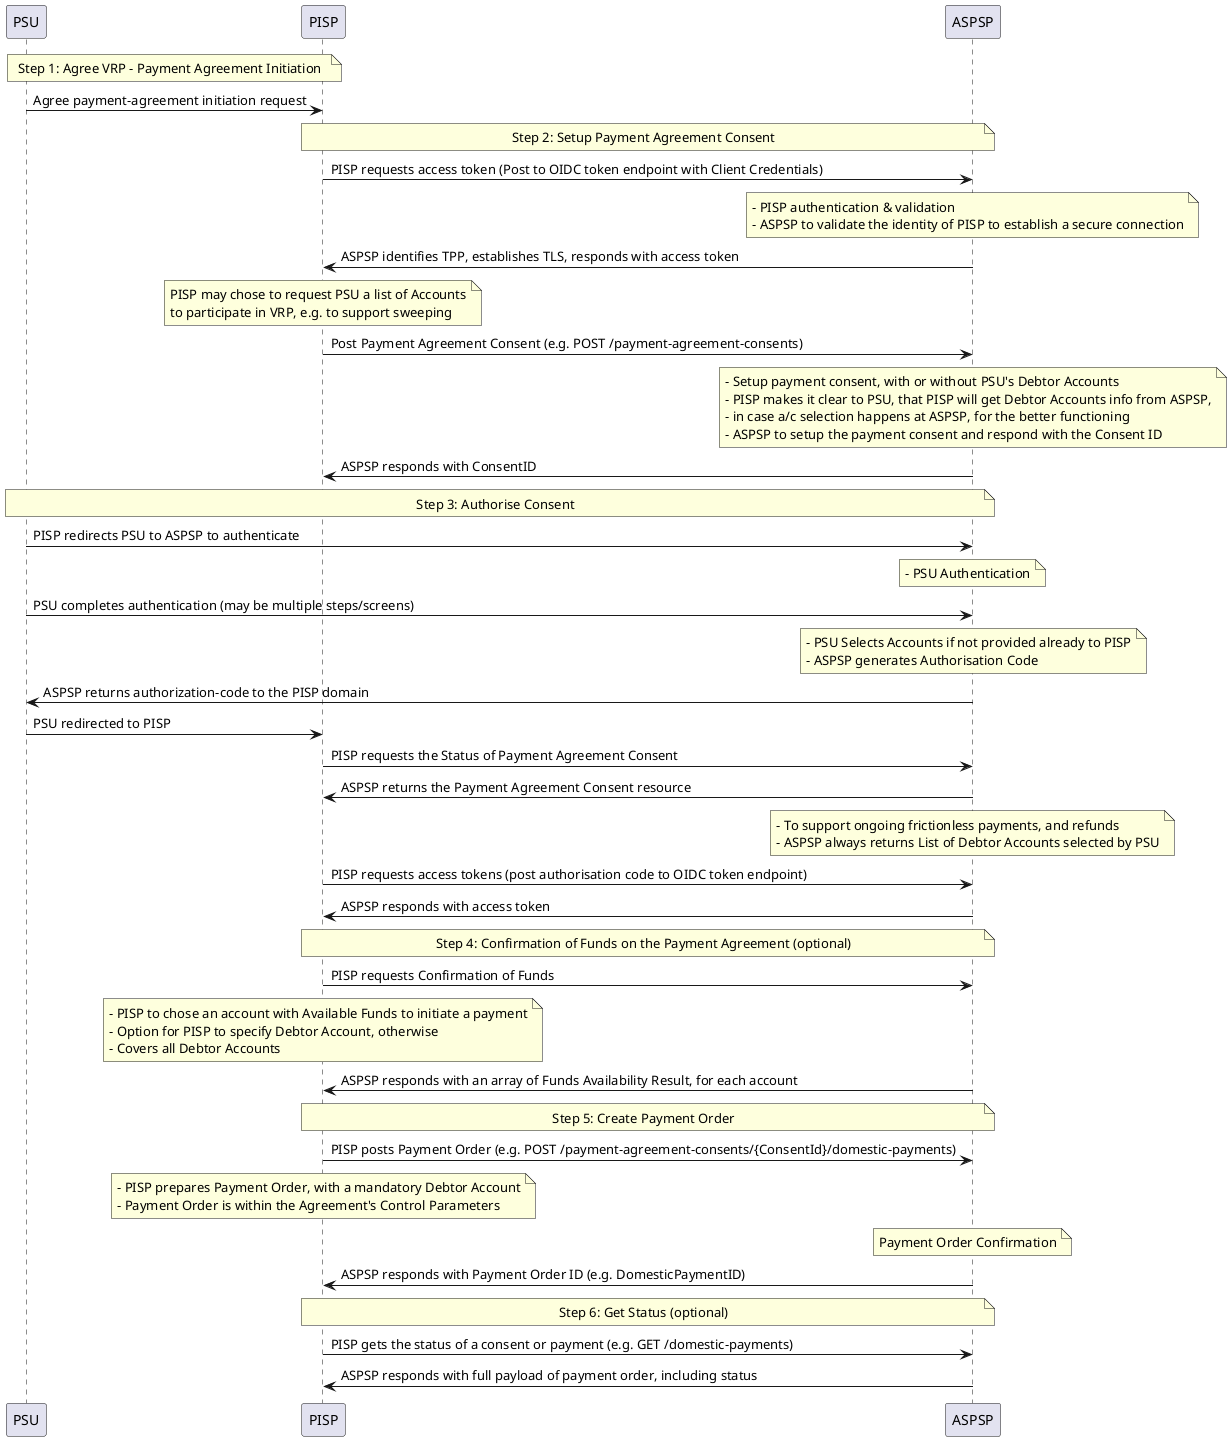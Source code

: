 @startuml payment-agreement-flow

participant PSU
participant PISP
participant ASPSP

note over PSU, PISP
Step 1: Agree VRP - Payment Agreement Initiation
end note

PSU -> PISP: Agree payment-agreement initiation request

note over PISP, ASPSP
Step 2: Setup Payment Agreement Consent
end note

PISP -> ASPSP: PISP requests access token (Post to OIDC token endpoint with Client Credentials)
note over ASPSP
- PISP authentication & validation
- ASPSP to validate the identity of PISP to establish a secure connection
end note
ASPSP -> PISP: ASPSP identifies TPP, establishes TLS, responds with access token

note over PISP
 PISP may chose to request PSU a list of Accounts
 to participate in VRP, e.g. to support sweeping
end note

PISP -> ASPSP: Post Payment Agreement Consent (e.g. POST /payment-agreement-consents)
note over ASPSP
- Setup payment consent, with or without PSU's Debtor Accounts
- PISP makes it clear to PSU, that PISP will get Debtor Accounts info from ASPSP,
- in case a/c selection happens at ASPSP, for the better functioning
- ASPSP to setup the payment consent and respond with the Consent ID
end note
ASPSP -> PISP: ASPSP responds with ConsentID

note over PSU, ASPSP
Step 3: Authorise Consent
end note

PSU -> ASPSP: PISP redirects PSU to ASPSP to authenticate
note over ASPSP
 - PSU Authentication
end note
PSU -> ASPSP: PSU completes authentication (may be multiple steps/screens)

note over ASPSP
    - PSU Selects Accounts if not provided already to PISP
    - ASPSP generates Authorisation Code
end note

ASPSP -> PSU: ASPSP returns authorization-code to the PISP domain

PSU -> PISP: PSU redirected to PISP

PISP -> ASPSP: PISP requests the Status of Payment Agreement Consent

ASPSP -> PISP: ASPSP returns the Payment Agreement Consent resource

note over ASPSP
    - To support ongoing frictionless payments, and refunds
    - ASPSP always returns List of Debtor Accounts selected by PSU
end note

PISP -> ASPSP: PISP requests access tokens (post authorisation code to OIDC token endpoint)

ASPSP -> PISP: ASPSP responds with access token

note over PISP, ASPSP
Step 4: Confirmation of Funds on the Payment Agreement (optional)
end note
PISP -> ASPSP: PISP requests Confirmation of Funds

note over PISP
 - PISP to chose an account with Available Funds to initiate a payment
 - Option for PISP to specify Debtor Account, otherwise
 - Covers all Debtor Accounts
end note
ASPSP -> PISP: ASPSP responds with an array of Funds Availability Result, for each account

note over PISP, ASPSP
Step 5: Create Payment Order
end note

PISP -> ASPSP: PISP posts Payment Order (e.g. POST /payment-agreement-consents/{ConsentId}/domestic-payments)

note over PISP
- PISP prepares Payment Order, with a mandatory Debtor Account
- Payment Order is within the Agreement's Control Parameters
end note

note over ASPSP
Payment Order Confirmation
end note
ASPSP -> PISP: ASPSP responds with Payment Order ID (e.g. DomesticPaymentID)

note over PISP, ASPSP
Step 6: Get Status (optional)
end note

PISP -> ASPSP: PISP gets the status of a consent or payment (e.g. GET /domestic-payments)
ASPSP -> PISP: ASPSP responds with full payload of payment order, including status

@enduml